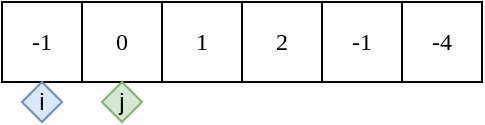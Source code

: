 <mxfile version="14.5.1" type="device"><diagram id="EjArKT-MrFbx6aZLU-S4" name="Page-1"><mxGraphModel dx="1185" dy="685" grid="1" gridSize="10" guides="1" tooltips="1" connect="1" arrows="1" fold="1" page="1" pageScale="1" pageWidth="850" pageHeight="1100" math="0" shadow="0"><root><mxCell id="0"/><mxCell id="1" parent="0"/><mxCell id="C1ttHeHNdcTiGG76rLn--2" value="&lt;font face=&quot;Lucida Console&quot;&gt;-1&lt;/font&gt;" style="rounded=0;whiteSpace=wrap;html=1;" parent="1" vertex="1"><mxGeometry x="280" y="400" width="40" height="40" as="geometry"/></mxCell><mxCell id="C1ttHeHNdcTiGG76rLn--3" value="&lt;font face=&quot;Lucida Console&quot;&gt;0&lt;/font&gt;" style="rounded=0;whiteSpace=wrap;html=1;" parent="1" vertex="1"><mxGeometry x="320" y="400" width="40" height="40" as="geometry"/></mxCell><mxCell id="C1ttHeHNdcTiGG76rLn--4" value="&lt;font face=&quot;Lucida Console&quot;&gt;1&lt;/font&gt;" style="rounded=0;whiteSpace=wrap;html=1;" parent="1" vertex="1"><mxGeometry x="360" y="400" width="40" height="40" as="geometry"/></mxCell><mxCell id="gnyh0RW03Y6L-Gr9g4Ej-7" value="i" style="rhombus;whiteSpace=wrap;html=1;fillColor=#dae8fc;strokeColor=#6c8ebf;" parent="1" vertex="1"><mxGeometry x="290" y="440" width="20" height="20" as="geometry"/></mxCell><mxCell id="gnyh0RW03Y6L-Gr9g4Ej-8" value="j" style="rhombus;whiteSpace=wrap;html=1;fillColor=#d5e8d4;strokeColor=#82b366;" parent="1" vertex="1"><mxGeometry x="330" y="440" width="20" height="20" as="geometry"/></mxCell><mxCell id="gnyh0RW03Y6L-Gr9g4Ej-10" value="&lt;font face=&quot;Lucida Console&quot;&gt;2&lt;/font&gt;" style="rounded=0;whiteSpace=wrap;html=1;" parent="1" vertex="1"><mxGeometry x="400" y="400" width="40" height="40" as="geometry"/></mxCell><mxCell id="X9y8nmT73uhad4sCYpN6-1" value="&lt;font face=&quot;Lucida Console&quot;&gt;-1&lt;/font&gt;" style="rounded=0;whiteSpace=wrap;html=1;" vertex="1" parent="1"><mxGeometry x="440" y="400" width="40" height="40" as="geometry"/></mxCell><mxCell id="X9y8nmT73uhad4sCYpN6-2" value="&lt;font face=&quot;Lucida Console&quot;&gt;-4&lt;/font&gt;" style="rounded=0;whiteSpace=wrap;html=1;" vertex="1" parent="1"><mxGeometry x="480" y="400" width="40" height="40" as="geometry"/></mxCell></root></mxGraphModel></diagram></mxfile>